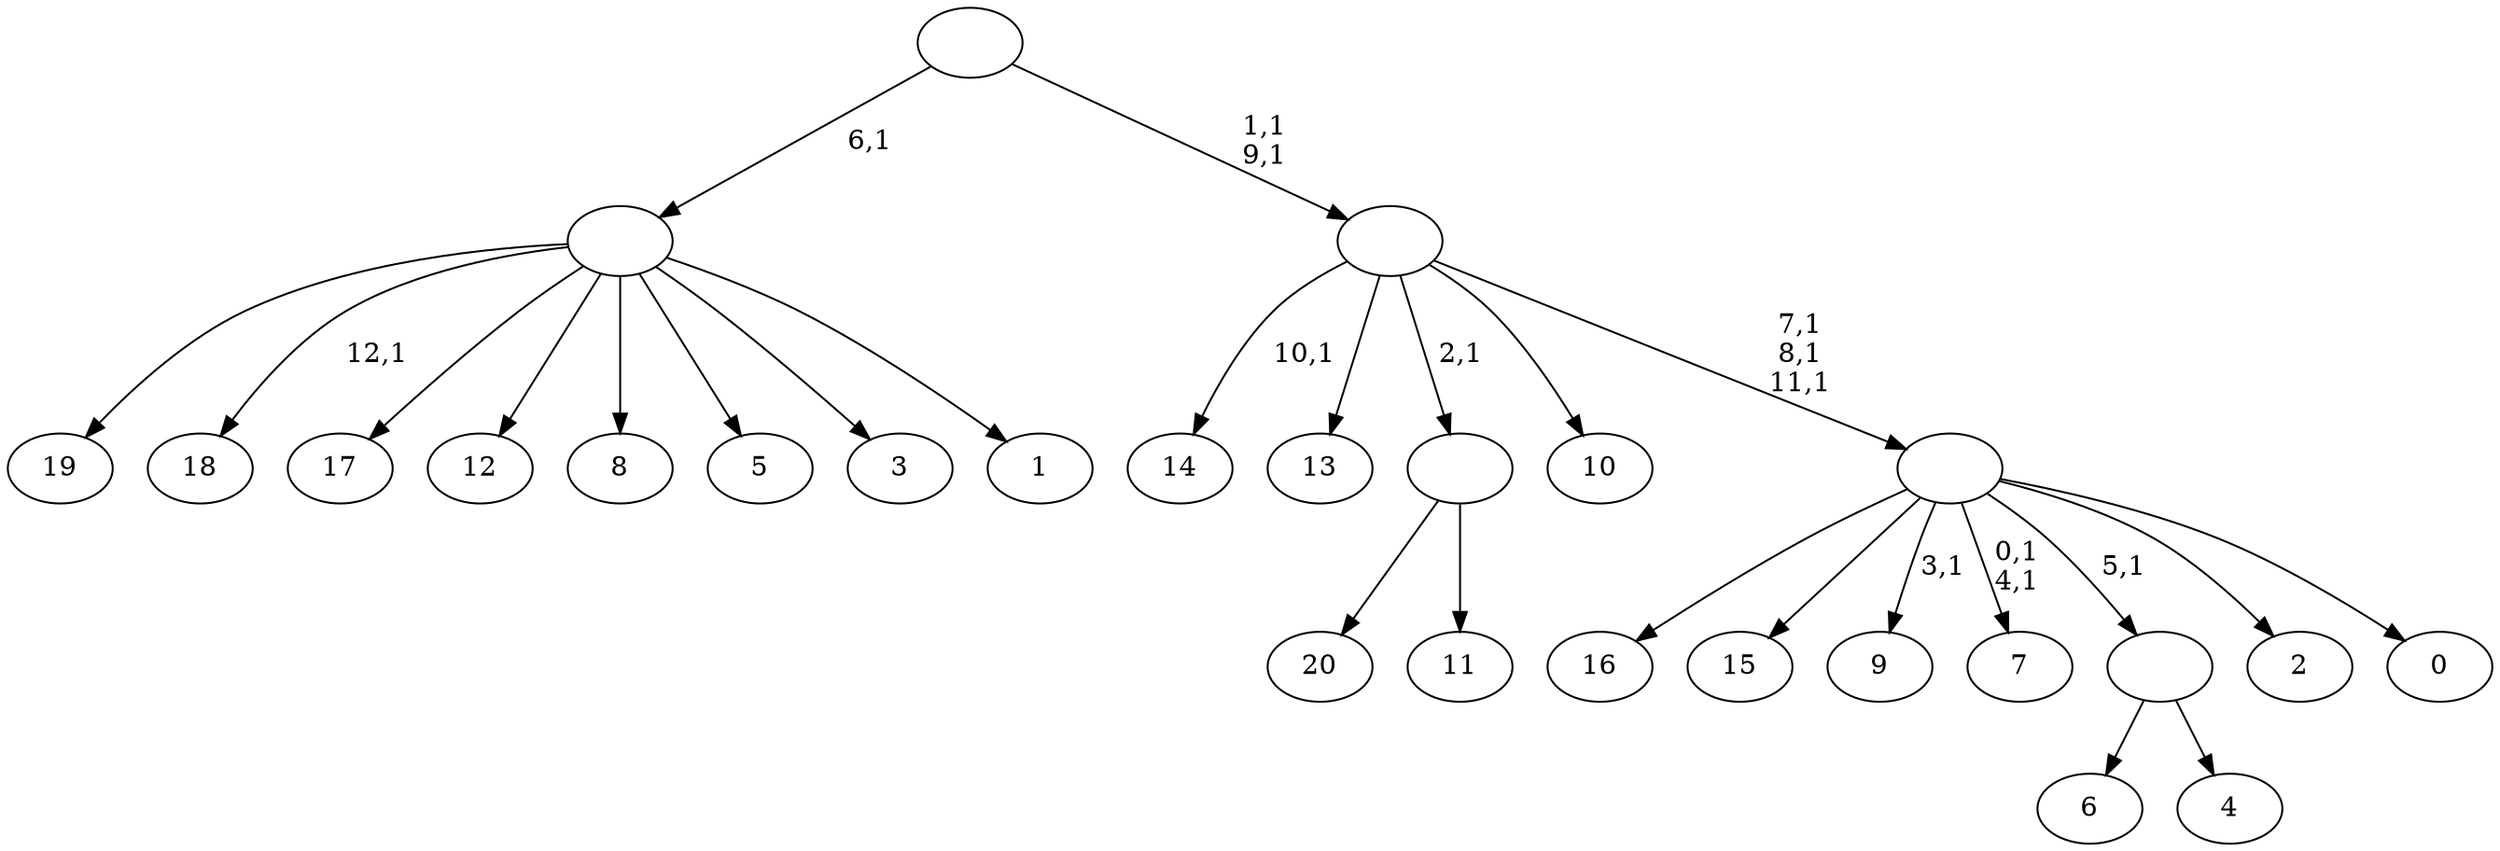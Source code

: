 digraph T {
	34 [label="20"]
	33 [label="19"]
	32 [label="18"]
	30 [label="17"]
	29 [label="16"]
	28 [label="15"]
	27 [label="14"]
	25 [label="13"]
	24 [label="12"]
	23 [label="11"]
	22 [label=""]
	21 [label="10"]
	20 [label="9"]
	18 [label="8"]
	17 [label="7"]
	14 [label="6"]
	13 [label="5"]
	12 [label="4"]
	11 [label=""]
	10 [label="3"]
	9 [label="2"]
	8 [label="1"]
	7 [label=""]
	6 [label="0"]
	5 [label=""]
	2 [label=""]
	0 [label=""]
	22 -> 34 [label=""]
	22 -> 23 [label=""]
	11 -> 14 [label=""]
	11 -> 12 [label=""]
	7 -> 32 [label="12,1"]
	7 -> 33 [label=""]
	7 -> 30 [label=""]
	7 -> 24 [label=""]
	7 -> 18 [label=""]
	7 -> 13 [label=""]
	7 -> 10 [label=""]
	7 -> 8 [label=""]
	5 -> 17 [label="0,1\n4,1"]
	5 -> 20 [label="3,1"]
	5 -> 29 [label=""]
	5 -> 28 [label=""]
	5 -> 11 [label="5,1"]
	5 -> 9 [label=""]
	5 -> 6 [label=""]
	2 -> 5 [label="7,1\n8,1\n11,1"]
	2 -> 27 [label="10,1"]
	2 -> 25 [label=""]
	2 -> 22 [label="2,1"]
	2 -> 21 [label=""]
	0 -> 2 [label="1,1\n9,1"]
	0 -> 7 [label="6,1"]
}
